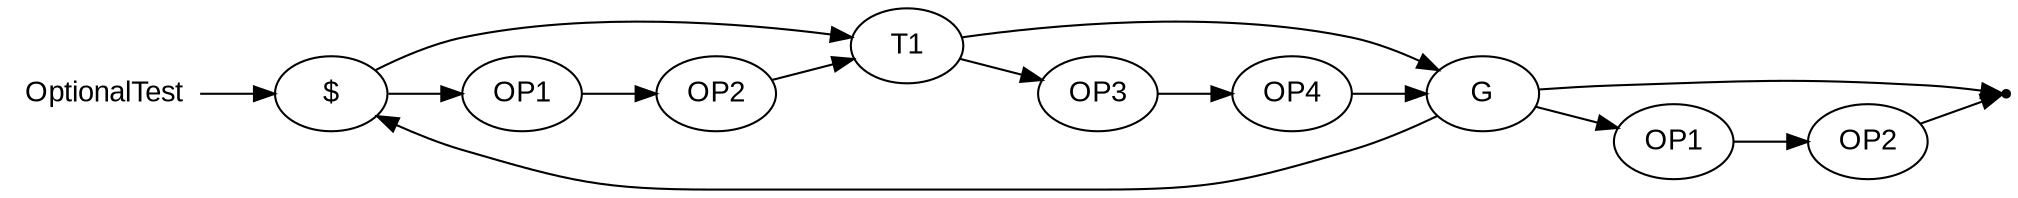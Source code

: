 digraph OPTIONALTEST {
  rankdir=LR;
  node [fontname="Arial"];
  start [label="OptionalTest" shape=plaintext];
  end [label="" shape=point];
  A [label="$" shape=oval];
  B [label="T1" shape=oval];
  C [label="G" shape=oval];
  D [label="OP1" shape=oval];
  E [label="OP2" shape=oval];
  F [label="OP3" shape=oval];
  G [label="OP4" shape=oval];
  H [label="OP1" shape=oval];
  I [label="OP2" shape=oval];
  start -> A;
  A -> H;
  A -> B;
  B -> F;
  B -> C;
  C -> A;
  C -> D;
  C -> end;
  D -> E;
  E -> end;
  F -> G;
  G -> C;
  H -> I;
  I -> B;
}